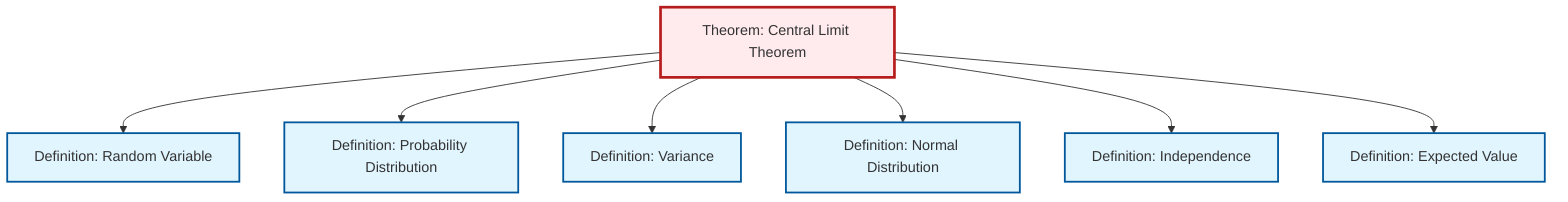 graph TD
    classDef definition fill:#e1f5fe,stroke:#01579b,stroke-width:2px
    classDef theorem fill:#f3e5f5,stroke:#4a148c,stroke-width:2px
    classDef axiom fill:#fff3e0,stroke:#e65100,stroke-width:2px
    classDef example fill:#e8f5e9,stroke:#1b5e20,stroke-width:2px
    classDef current fill:#ffebee,stroke:#b71c1c,stroke-width:3px
    def-normal-distribution["Definition: Normal Distribution"]:::definition
    def-independence["Definition: Independence"]:::definition
    def-expectation["Definition: Expected Value"]:::definition
    def-probability-distribution["Definition: Probability Distribution"]:::definition
    thm-central-limit["Theorem: Central Limit Theorem"]:::theorem
    def-variance["Definition: Variance"]:::definition
    def-random-variable["Definition: Random Variable"]:::definition
    thm-central-limit --> def-random-variable
    thm-central-limit --> def-probability-distribution
    thm-central-limit --> def-variance
    thm-central-limit --> def-normal-distribution
    thm-central-limit --> def-independence
    thm-central-limit --> def-expectation
    class thm-central-limit current